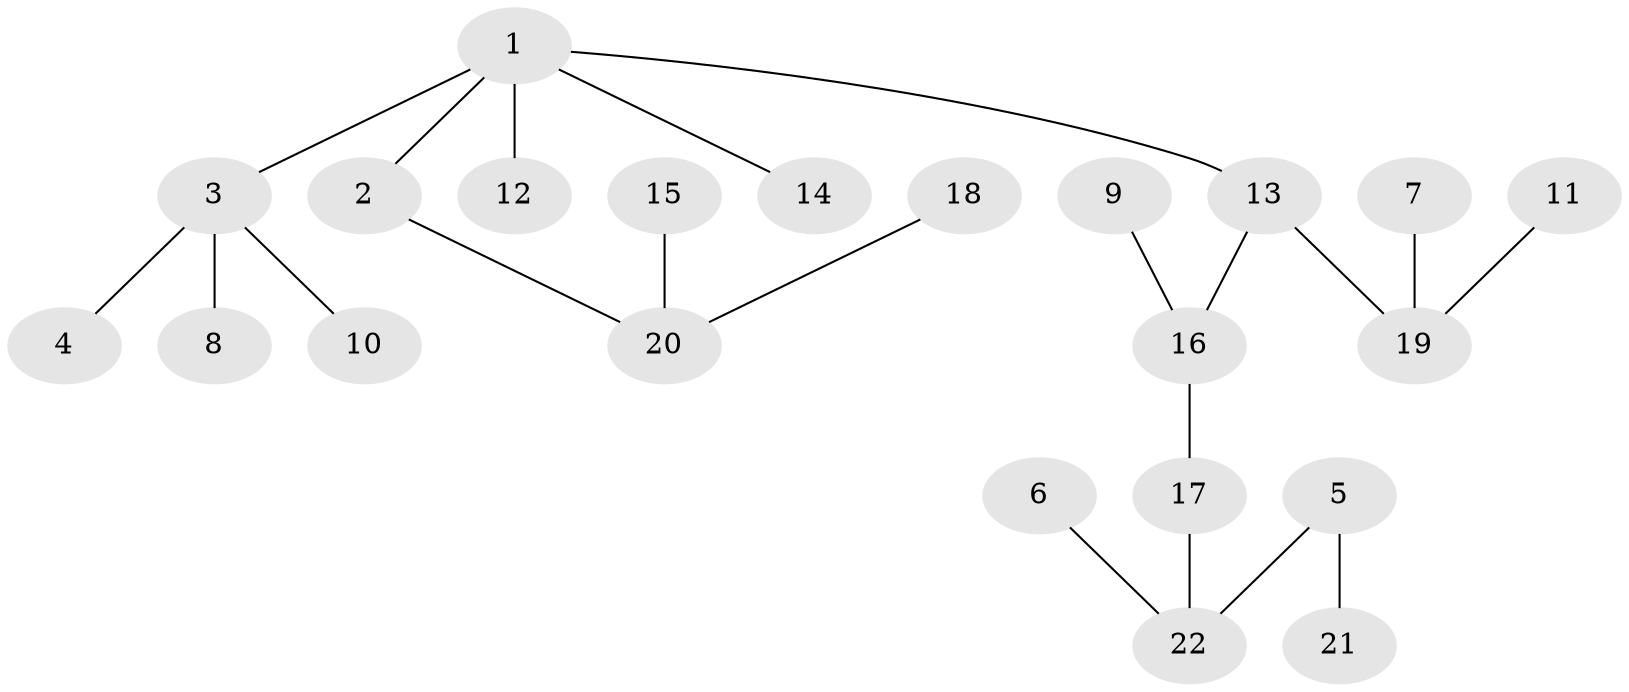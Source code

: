// original degree distribution, {3: 0.07042253521126761, 4: 0.07042253521126761, 6: 0.028169014084507043, 2: 0.36619718309859156, 5: 0.028169014084507043, 1: 0.43661971830985913}
// Generated by graph-tools (version 1.1) at 2025/37/03/04/25 23:37:24]
// undirected, 22 vertices, 21 edges
graph export_dot {
  node [color=gray90,style=filled];
  1;
  2;
  3;
  4;
  5;
  6;
  7;
  8;
  9;
  10;
  11;
  12;
  13;
  14;
  15;
  16;
  17;
  18;
  19;
  20;
  21;
  22;
  1 -- 2 [weight=1.0];
  1 -- 3 [weight=1.0];
  1 -- 12 [weight=1.0];
  1 -- 13 [weight=1.0];
  1 -- 14 [weight=1.0];
  2 -- 20 [weight=1.0];
  3 -- 4 [weight=1.0];
  3 -- 8 [weight=1.0];
  3 -- 10 [weight=1.0];
  5 -- 21 [weight=1.0];
  5 -- 22 [weight=1.0];
  6 -- 22 [weight=1.0];
  7 -- 19 [weight=1.0];
  9 -- 16 [weight=1.0];
  11 -- 19 [weight=1.0];
  13 -- 16 [weight=1.0];
  13 -- 19 [weight=1.0];
  15 -- 20 [weight=1.0];
  16 -- 17 [weight=1.0];
  17 -- 22 [weight=1.0];
  18 -- 20 [weight=1.0];
}
